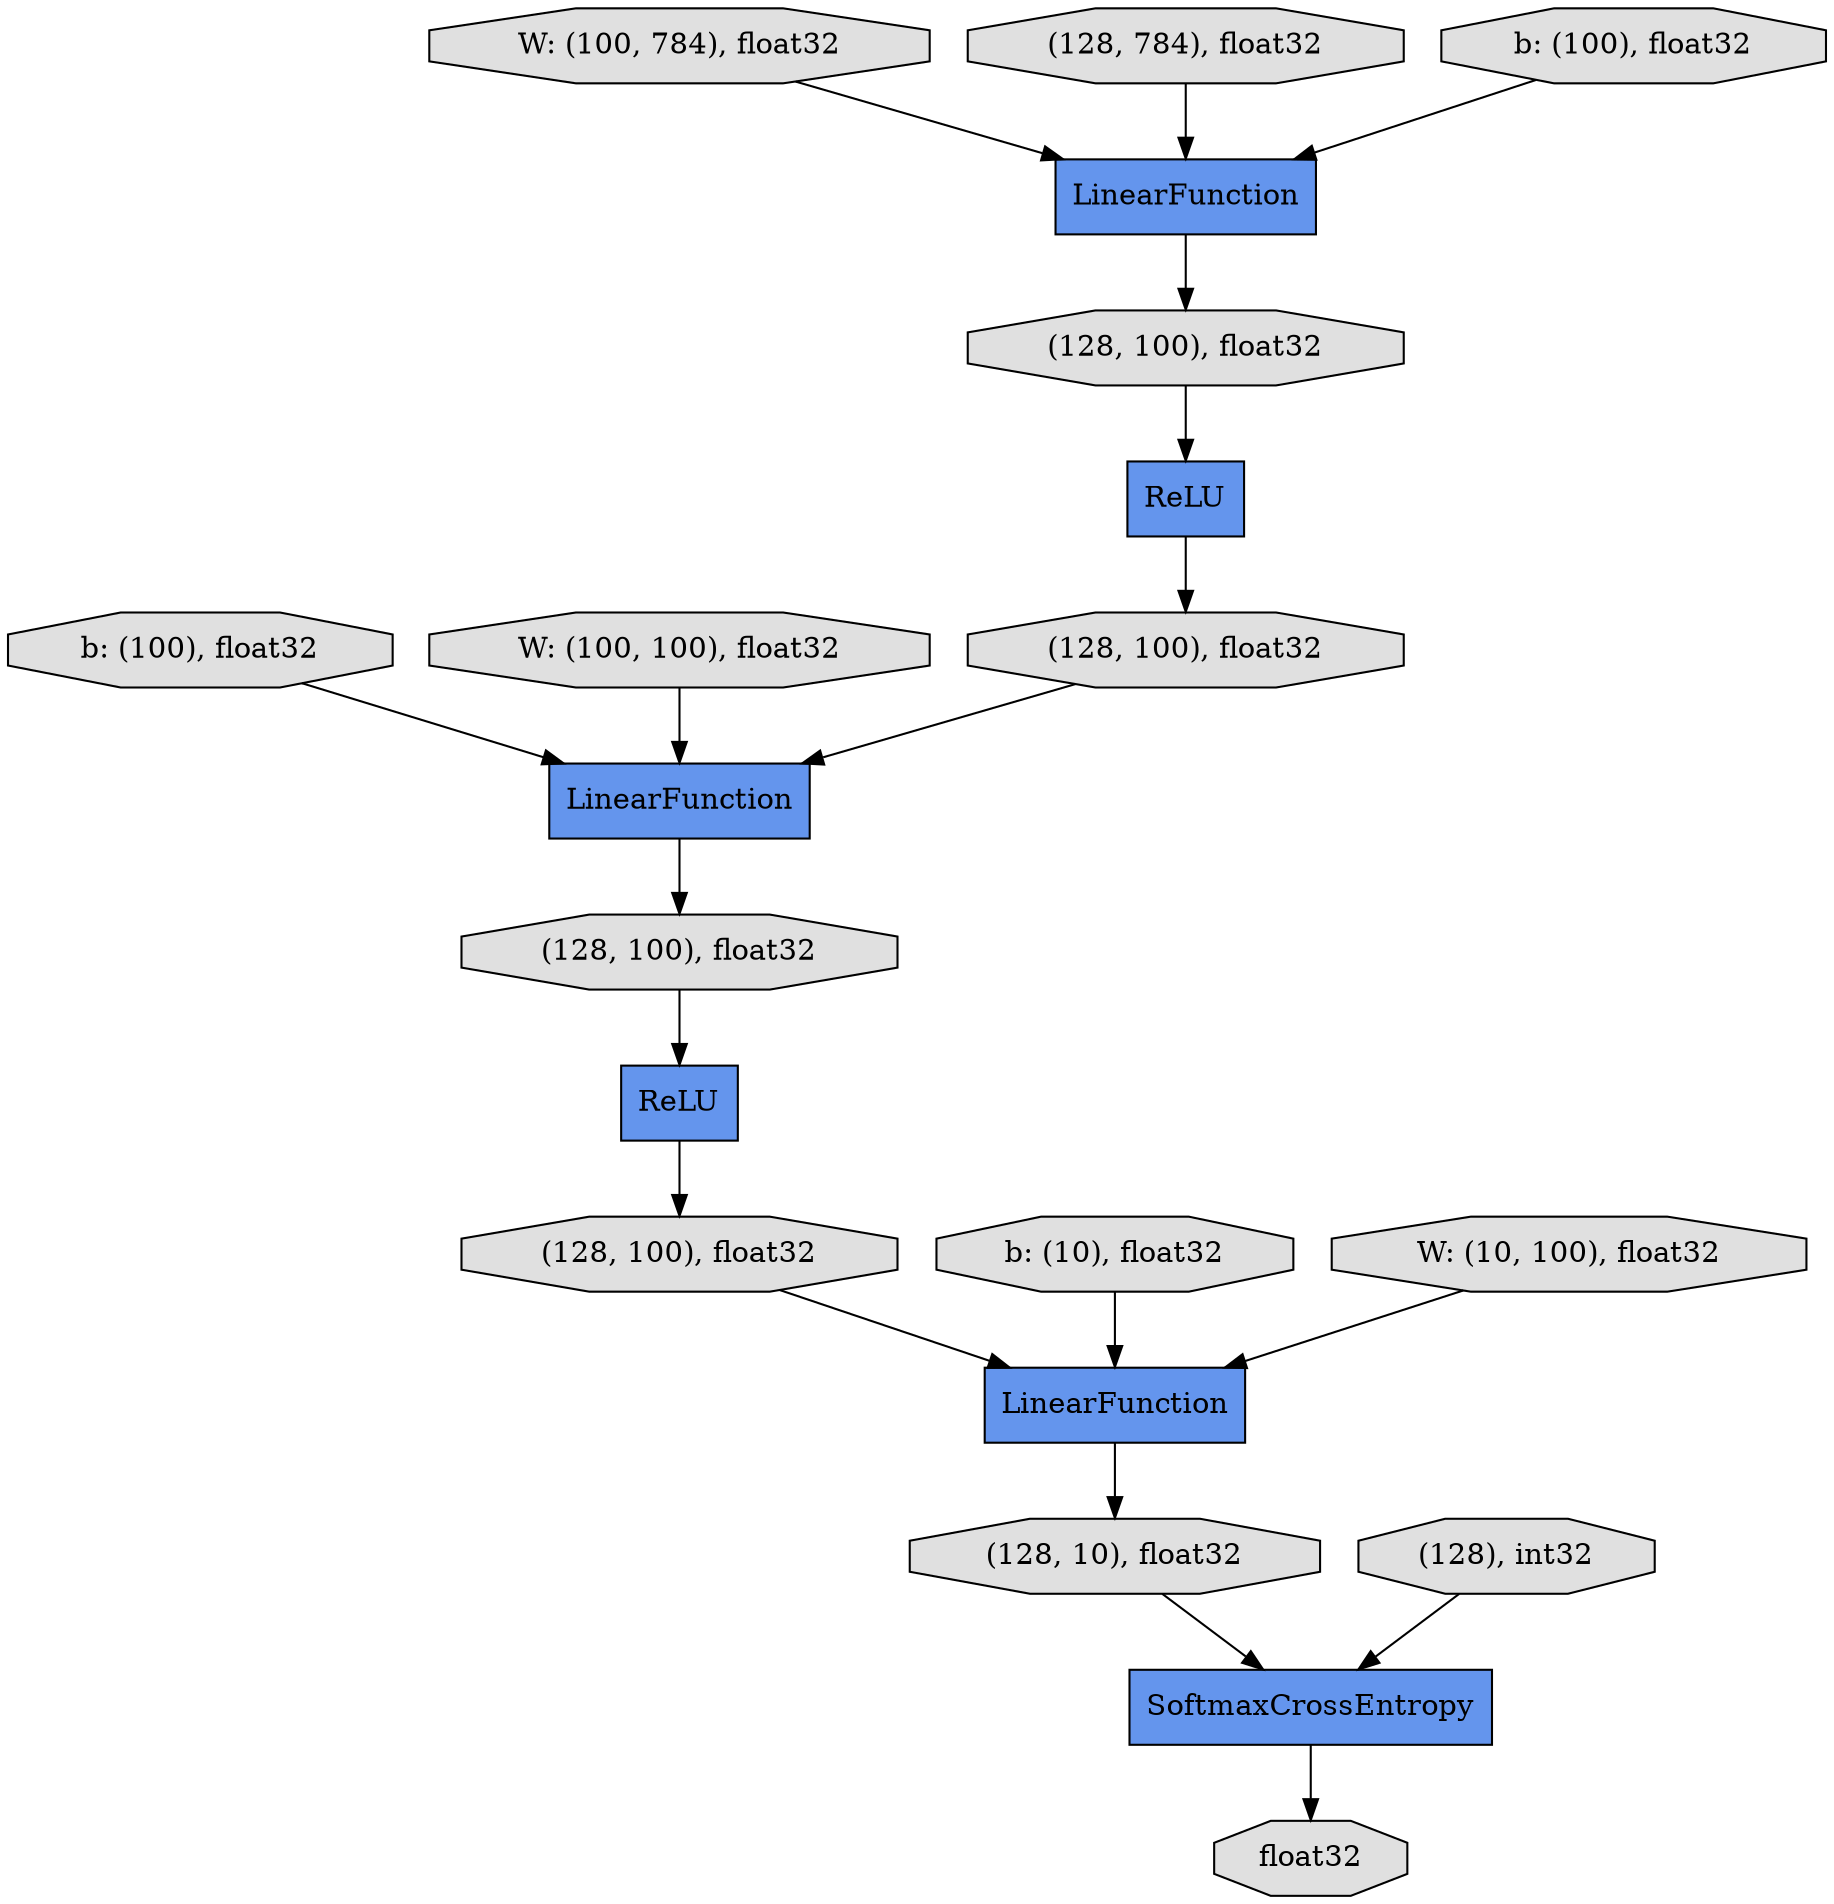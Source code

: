 digraph graphname{rankdir=TB;140589097255432 [style="filled",fillcolor="#E0E0E0",label="b: (100), float32",shape="octagon"];140589071195160 [style="filled",fillcolor="#6495ED",label="SoftmaxCrossEntropy",shape="record"];140589071193648 [style="filled",fillcolor="#6495ED",label="ReLU",shape="record"];140589071193200 [style="filled",fillcolor="#6495ED",label="LinearFunction",shape="record"];140589071192192 [style="filled",fillcolor="#E0E0E0",label="float32",shape="octagon"];140589097273720 [style="filled",fillcolor="#E0E0E0",label="W: (100, 784), float32",shape="octagon"];140589097271984 [style="filled",fillcolor="#E0E0E0",label="W: (100, 100), float32",shape="octagon"];140589071193816 [style="filled",fillcolor="#E0E0E0",label="(128, 784), float32",shape="octagon"];140589097256216 [style="filled",fillcolor="#E0E0E0",label="b: (10), float32",shape="octagon"];140589097255208 [style="filled",fillcolor="#E0E0E0",label="W: (10, 100), float32",shape="octagon"];140589071195440 [style="filled",fillcolor="#6495ED",label="LinearFunction",shape="record"];140589071193928 [style="filled",fillcolor="#E0E0E0",label="(128), int32",shape="octagon"];140589071194936 [style="filled",fillcolor="#E0E0E0",label="(128, 100), float32",shape="octagon"];140589071193424 [style="filled",fillcolor="#E0E0E0",label="(128, 100), float32",shape="octagon"];140589071194992 [style="filled",fillcolor="#E0E0E0",label="(128, 10), float32",shape="octagon"];140589071193984 [style="filled",fillcolor="#6495ED",label="LinearFunction",shape="record"];140589071192976 [style="filled",fillcolor="#E0E0E0",label="(128, 100), float32",shape="octagon"];140589097272656 [style="filled",fillcolor="#E0E0E0",label="b: (100), float32",shape="octagon"];140589071195104 [style="filled",fillcolor="#6495ED",label="ReLU",shape="record"];140589071193592 [style="filled",fillcolor="#E0E0E0",label="(128, 100), float32",shape="octagon"];140589097256216 -> 140589071195440;140589071192976 -> 140589071195104;140589071194936 -> 140589071195440;140589097255432 -> 140589071193984;140589071193928 -> 140589071195160;140589071193592 -> 140589071193648;140589071193648 -> 140589071193424;140589071193984 -> 140589071192976;140589071195160 -> 140589071192192;140589097271984 -> 140589071193984;140589097255208 -> 140589071195440;140589071193200 -> 140589071193592;140589071193816 -> 140589071193200;140589071194992 -> 140589071195160;140589071195104 -> 140589071194936;140589071195440 -> 140589071194992;140589097272656 -> 140589071193200;140589097273720 -> 140589071193200;140589071193424 -> 140589071193984;}